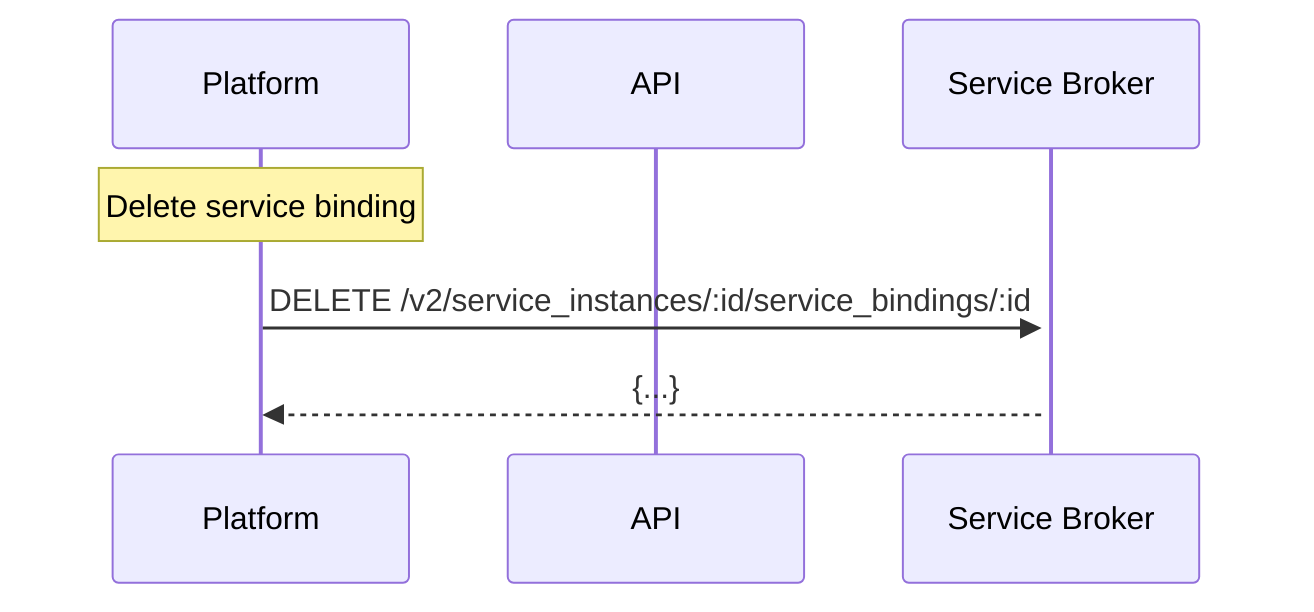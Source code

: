 %% Sequence Diagram for Deleting a Service Binding

sequenceDiagram
  participant Platform
  participant API  
  participant Service Broker

note over Platform: Delete service binding

Platform ->>+ Service Broker: DELETE /v2/service_instances/:id/service_bindings/:id
Service Broker -->> Platform: {...}